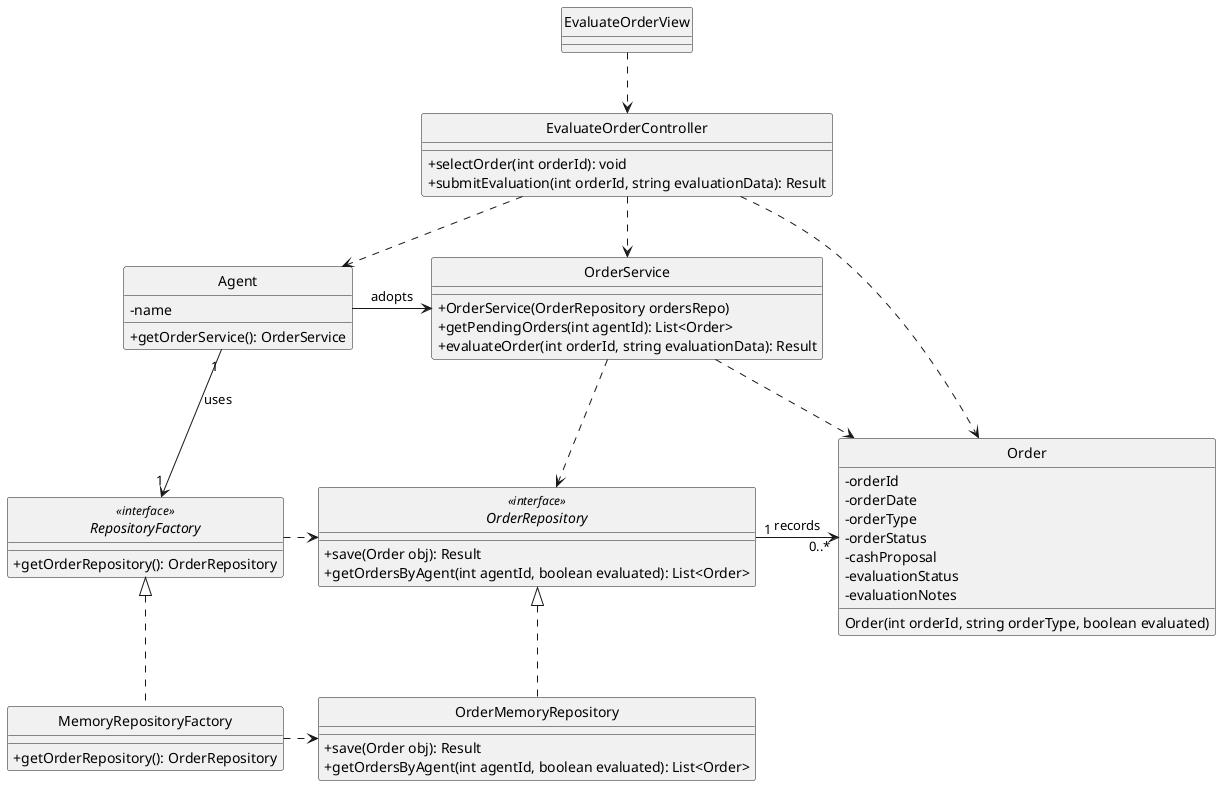 @startuml
'https://plantuml.com/class-diagram

hide circle
skinparam classAttributeIconSize 0

class EvaluateOrderView {
}

class EvaluateOrderController {
    +selectOrder(int orderId): void
    +submitEvaluation(int orderId, string evaluationData): Result
}

class Agent {
    - name
    +getOrderService(): OrderService
}

class OrderService {
+ OrderService(OrderRepository ordersRepo)
+ getPendingOrders(int agentId): List<Order>
+ evaluateOrder(int orderId, string evaluationData): Result
}

interface OrderRepository <<interface>> {
+ save(Order obj): Result
+ getOrdersByAgent(int agentId, boolean evaluated): List<Order>
}

interface RepositoryFactory <<interface>> {
+ getOrderRepository(): OrderRepository
}

class Order {
    - orderId
    - orderDate
    - orderType
    - orderStatus
    - cashProposal
    - evaluationStatus
    - evaluationNotes
    Order(int orderId, string orderType, boolean evaluated)
}

Agent "1" -down-> "1" RepositoryFactory:  uses
OrderRepository "1" -right-> "0..*" Order:  records

EvaluateOrderView ..> EvaluateOrderController
EvaluateOrderController ..> Agent
EvaluateOrderController ..> OrderService
OrderService ..> OrderRepository
OrderService ..> Order
EvaluateOrderController ..> Order

Agent -> OrderService: adopts
RepositoryFactory .right.> OrderRepository

class OrderMemoryRepository {
+ save(Order obj): Result
+ getOrdersByAgent(int agentId, boolean evaluated): List<Order>
}

class MemoryRepositoryFactory {
+ getOrderRepository(): OrderRepository
}

OrderMemoryRepository .up.|> OrderRepository
MemoryRepositoryFactory .up.|> RepositoryFactory

MemoryRepositoryFactory .right.> OrderMemoryRepository

@enduml
